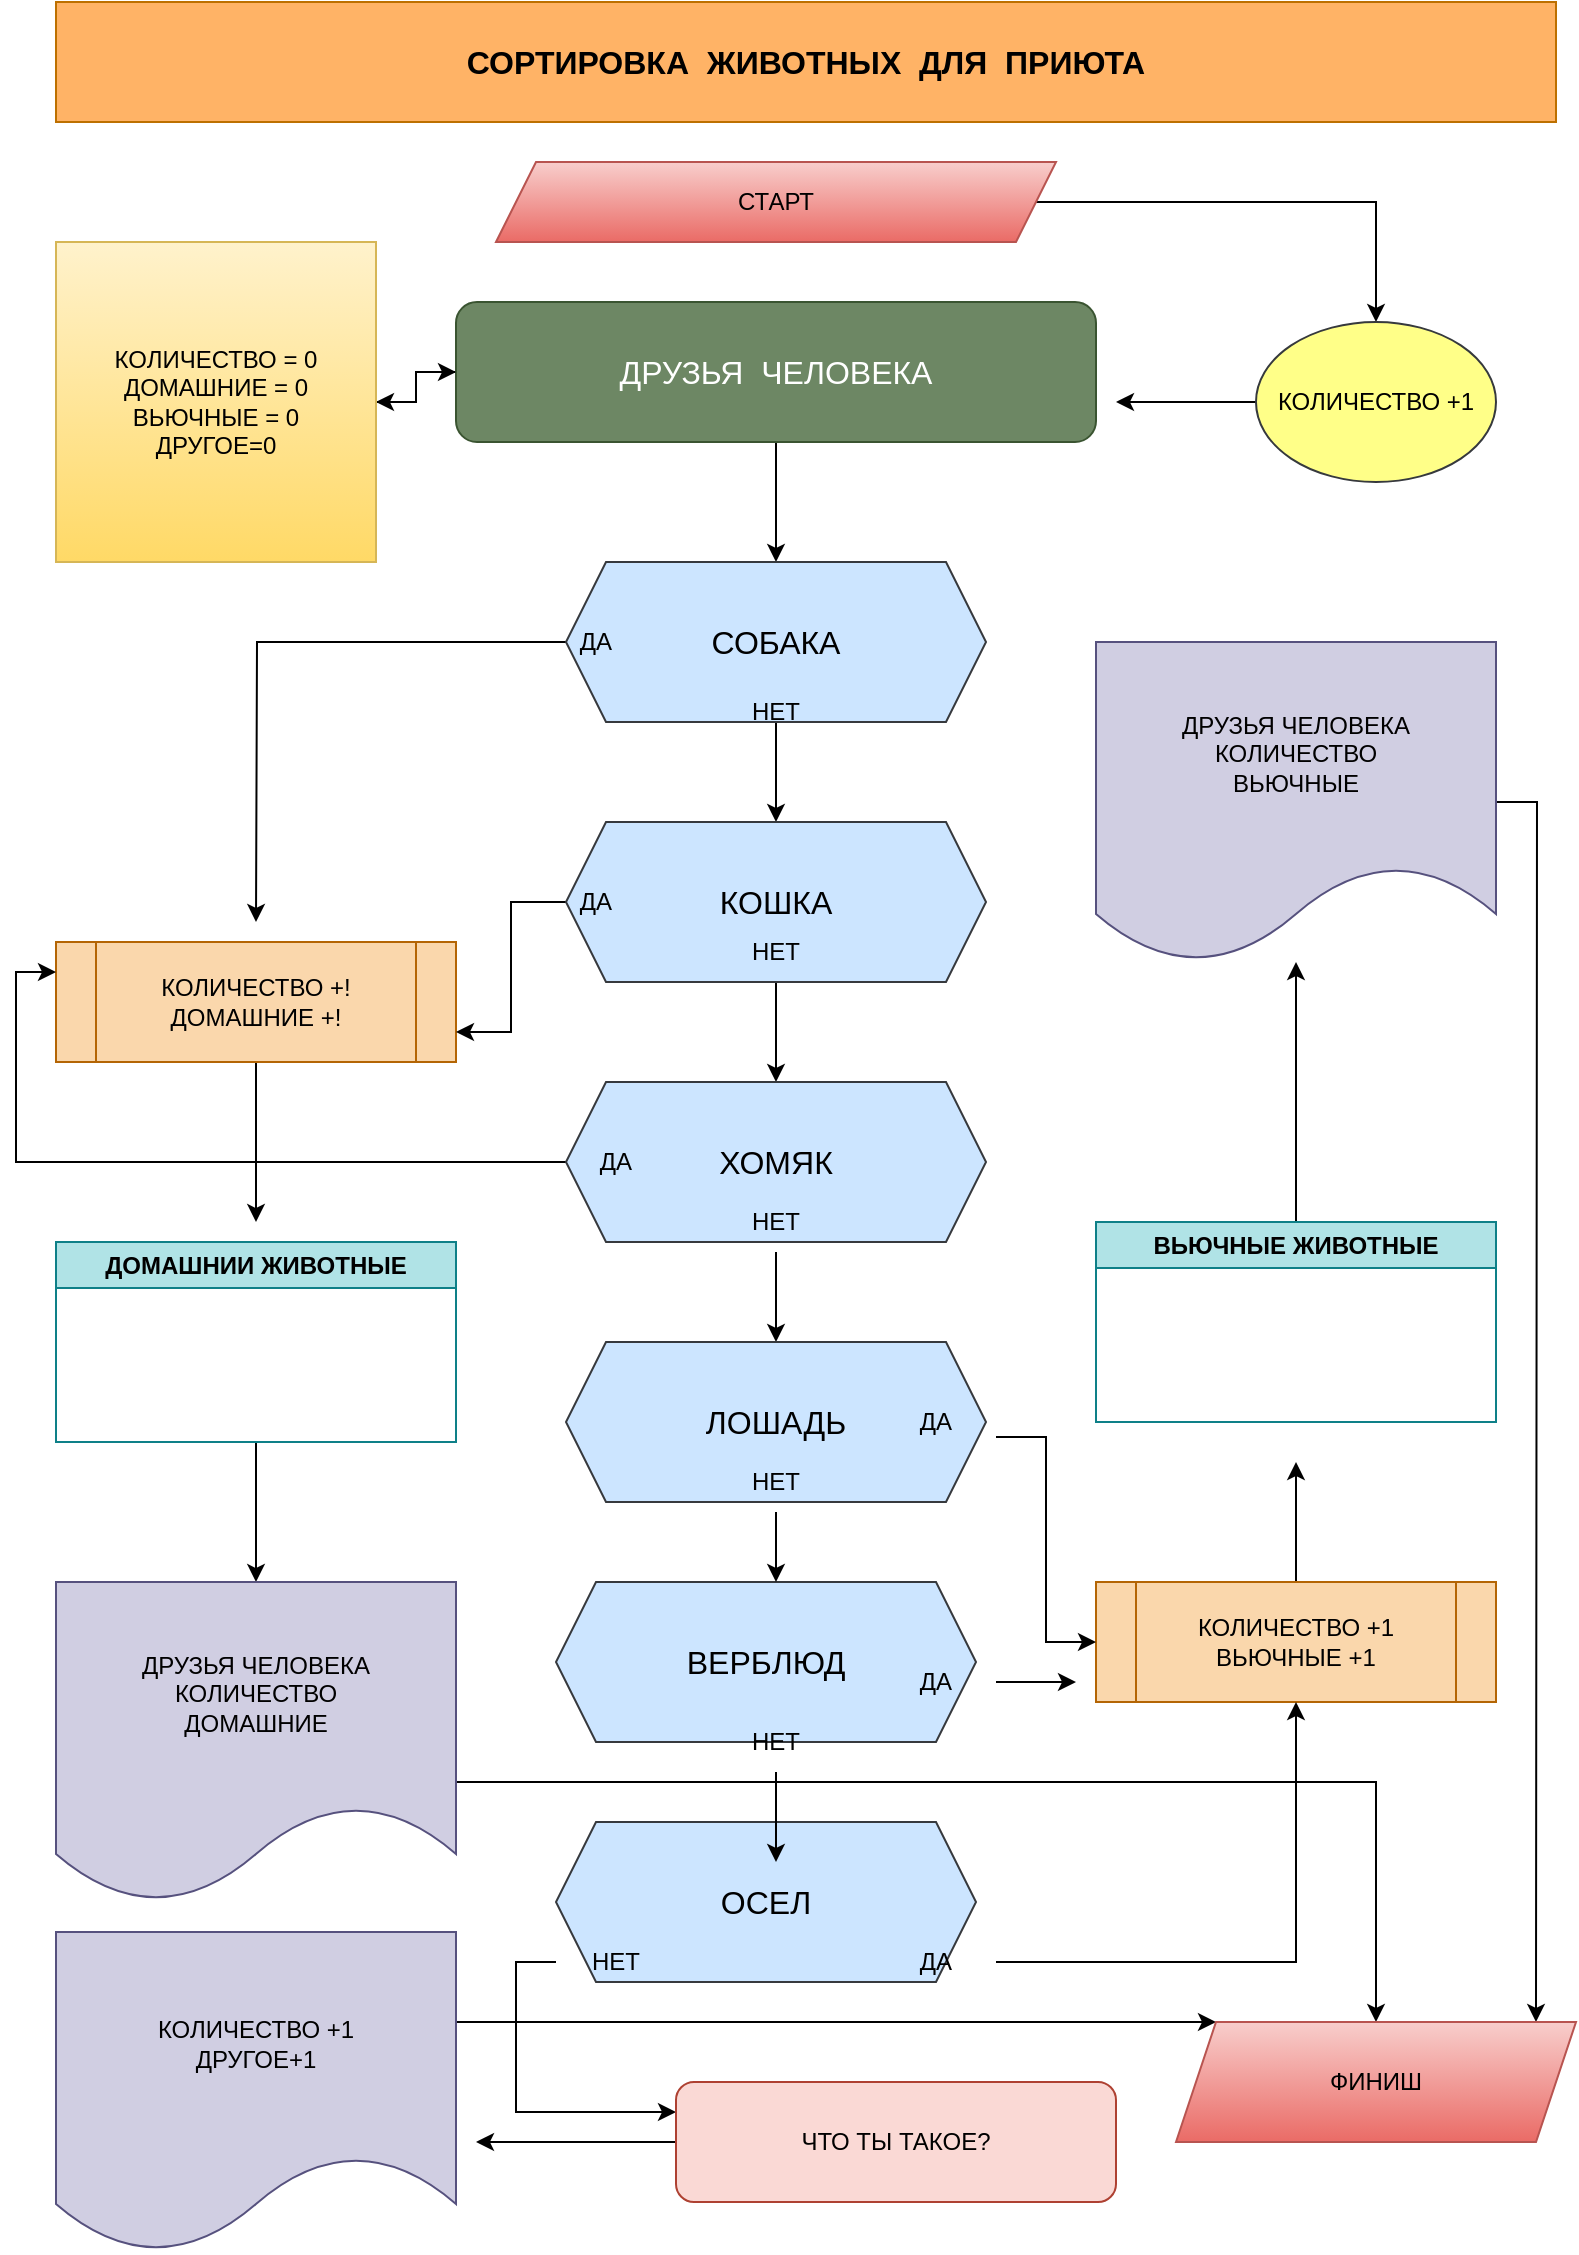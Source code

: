 <mxfile version="21.7.5" type="github">
  <diagram name="Страница — 1" id="sI2gxUOXCt5BhxlwIQzH">
    <mxGraphModel dx="2000" dy="1063" grid="1" gridSize="10" guides="1" tooltips="1" connect="1" arrows="1" fold="1" page="1" pageScale="1" pageWidth="827" pageHeight="1169" math="0" shadow="0">
      <root>
        <mxCell id="0" />
        <mxCell id="1" parent="0" />
        <mxCell id="ZxEuqtxngBej536-ypy4-2" value="СОРТИРОВКА&amp;nbsp; ЖИВОТНЫХ&amp;nbsp; ДЛЯ&amp;nbsp; ПРИЮТА" style="rounded=0;whiteSpace=wrap;html=1;fontStyle=1;fontSize=16;fillColor=#FFB366;fontColor=#000000;strokeColor=#BD7000;" vertex="1" parent="1">
          <mxGeometry x="40" y="40" width="750" height="60" as="geometry" />
        </mxCell>
        <mxCell id="ZxEuqtxngBej536-ypy4-8" value="" style="edgeStyle=orthogonalEdgeStyle;rounded=0;orthogonalLoop=1;jettySize=auto;html=1;" edge="1" parent="1" source="ZxEuqtxngBej536-ypy4-3" target="ZxEuqtxngBej536-ypy4-4">
          <mxGeometry relative="1" as="geometry" />
        </mxCell>
        <mxCell id="ZxEuqtxngBej536-ypy4-45" value="" style="edgeStyle=orthogonalEdgeStyle;rounded=0;orthogonalLoop=1;jettySize=auto;html=1;" edge="1" parent="1" source="ZxEuqtxngBej536-ypy4-3" target="ZxEuqtxngBej536-ypy4-43">
          <mxGeometry relative="1" as="geometry" />
        </mxCell>
        <mxCell id="ZxEuqtxngBej536-ypy4-3" value="ДРУЗЬЯ&amp;nbsp; ЧЕЛОВЕКА" style="rounded=1;whiteSpace=wrap;html=1;fontSize=16;fillColor=#6d8764;fontColor=#ffffff;strokeColor=#3A5431;" vertex="1" parent="1">
          <mxGeometry x="240" y="190" width="320" height="70" as="geometry" />
        </mxCell>
        <mxCell id="ZxEuqtxngBej536-ypy4-27" style="edgeStyle=orthogonalEdgeStyle;rounded=0;orthogonalLoop=1;jettySize=auto;html=1;" edge="1" parent="1" source="ZxEuqtxngBej536-ypy4-4">
          <mxGeometry relative="1" as="geometry">
            <mxPoint x="140" y="500" as="targetPoint" />
          </mxGeometry>
        </mxCell>
        <mxCell id="ZxEuqtxngBej536-ypy4-33" value="" style="edgeStyle=orthogonalEdgeStyle;rounded=0;orthogonalLoop=1;jettySize=auto;html=1;" edge="1" parent="1" source="ZxEuqtxngBej536-ypy4-4" target="ZxEuqtxngBej536-ypy4-32">
          <mxGeometry relative="1" as="geometry" />
        </mxCell>
        <mxCell id="ZxEuqtxngBej536-ypy4-4" value="СОБАКА" style="shape=hexagon;perimeter=hexagonPerimeter2;whiteSpace=wrap;html=1;fixedSize=1;strokeWidth=1;fontSize=16;fillColor=#cce5ff;strokeColor=#36393d;" vertex="1" parent="1">
          <mxGeometry x="295" y="320" width="210" height="80" as="geometry" />
        </mxCell>
        <mxCell id="ZxEuqtxngBej536-ypy4-48" style="edgeStyle=orthogonalEdgeStyle;rounded=0;orthogonalLoop=1;jettySize=auto;html=1;" edge="1" parent="1" source="ZxEuqtxngBej536-ypy4-21">
          <mxGeometry relative="1" as="geometry">
            <mxPoint x="140" y="650" as="targetPoint" />
          </mxGeometry>
        </mxCell>
        <mxCell id="ZxEuqtxngBej536-ypy4-21" value="&lt;div&gt;КОЛИЧЕСТВО +!&lt;/div&gt;&lt;div&gt;ДОМАШНИЕ +!&lt;br&gt;&lt;/div&gt;" style="shape=process;whiteSpace=wrap;html=1;backgroundOutline=1;fillColor=#fad7ac;strokeColor=#b46504;" vertex="1" parent="1">
          <mxGeometry x="40" y="510" width="200" height="60" as="geometry" />
        </mxCell>
        <mxCell id="ZxEuqtxngBej536-ypy4-56" style="edgeStyle=orthogonalEdgeStyle;rounded=0;orthogonalLoop=1;jettySize=auto;html=1;" edge="1" parent="1" source="ZxEuqtxngBej536-ypy4-22">
          <mxGeometry relative="1" as="geometry">
            <mxPoint x="660" y="770" as="targetPoint" />
          </mxGeometry>
        </mxCell>
        <mxCell id="ZxEuqtxngBej536-ypy4-22" value="&lt;div&gt;КОЛИЧЕСТВО +1&lt;/div&gt;&lt;div&gt;ВЬЮЧНЫЕ +1&lt;br&gt;&lt;/div&gt;" style="shape=process;whiteSpace=wrap;html=1;backgroundOutline=1;fillColor=#fad7ac;strokeColor=#b46504;" vertex="1" parent="1">
          <mxGeometry x="560" y="830" width="200" height="60" as="geometry" />
        </mxCell>
        <mxCell id="ZxEuqtxngBej536-ypy4-69" style="edgeStyle=orthogonalEdgeStyle;rounded=0;orthogonalLoop=1;jettySize=auto;html=1;" edge="1" parent="1" source="ZxEuqtxngBej536-ypy4-23">
          <mxGeometry relative="1" as="geometry">
            <mxPoint x="140" y="830" as="targetPoint" />
          </mxGeometry>
        </mxCell>
        <mxCell id="ZxEuqtxngBej536-ypy4-23" value="ДОМАШНИИ ЖИВОТНЫЕ" style="swimlane;whiteSpace=wrap;html=1;fillColor=#b0e3e6;strokeColor=#0e8088;" vertex="1" parent="1">
          <mxGeometry x="40" y="660" width="200" height="100" as="geometry" />
        </mxCell>
        <mxCell id="ZxEuqtxngBej536-ypy4-70" style="edgeStyle=orthogonalEdgeStyle;rounded=0;orthogonalLoop=1;jettySize=auto;html=1;" edge="1" parent="1" source="ZxEuqtxngBej536-ypy4-24" target="ZxEuqtxngBej536-ypy4-68">
          <mxGeometry relative="1" as="geometry" />
        </mxCell>
        <mxCell id="ZxEuqtxngBej536-ypy4-24" value="ВЬЮЧНЫЕ ЖИВОТНЫЕ" style="swimlane;whiteSpace=wrap;html=1;fillColor=#b0e3e6;strokeColor=#0e8088;" vertex="1" parent="1">
          <mxGeometry x="560" y="650" width="200" height="100" as="geometry">
            <mxRectangle x="560" y="700" width="180" height="30" as="alternateBounds" />
          </mxGeometry>
        </mxCell>
        <mxCell id="ZxEuqtxngBej536-ypy4-72" style="edgeStyle=orthogonalEdgeStyle;rounded=0;orthogonalLoop=1;jettySize=auto;html=1;" edge="1" parent="1" source="ZxEuqtxngBej536-ypy4-25" target="ZxEuqtxngBej536-ypy4-71">
          <mxGeometry relative="1" as="geometry" />
        </mxCell>
        <mxCell id="ZxEuqtxngBej536-ypy4-25" value="СТАРТ" style="shape=parallelogram;perimeter=parallelogramPerimeter;whiteSpace=wrap;html=1;fixedSize=1;fillColor=#f8cecc;gradientColor=#ea6b66;strokeColor=#b85450;" vertex="1" parent="1">
          <mxGeometry x="260" y="120" width="280" height="40" as="geometry" />
        </mxCell>
        <mxCell id="ZxEuqtxngBej536-ypy4-29" value="ДА" style="text;html=1;strokeColor=none;fillColor=none;align=center;verticalAlign=middle;whiteSpace=wrap;rounded=0;" vertex="1" parent="1">
          <mxGeometry x="280" y="345" width="60" height="30" as="geometry" />
        </mxCell>
        <mxCell id="ZxEuqtxngBej536-ypy4-30" value="НЕТ" style="text;html=1;strokeColor=none;fillColor=none;align=center;verticalAlign=middle;whiteSpace=wrap;rounded=0;" vertex="1" parent="1">
          <mxGeometry x="370" y="380" width="60" height="30" as="geometry" />
        </mxCell>
        <mxCell id="ZxEuqtxngBej536-ypy4-34" style="edgeStyle=orthogonalEdgeStyle;rounded=0;orthogonalLoop=1;jettySize=auto;html=1;entryX=1;entryY=0.75;entryDx=0;entryDy=0;" edge="1" parent="1" source="ZxEuqtxngBej536-ypy4-32" target="ZxEuqtxngBej536-ypy4-21">
          <mxGeometry relative="1" as="geometry" />
        </mxCell>
        <mxCell id="ZxEuqtxngBej536-ypy4-38" style="edgeStyle=orthogonalEdgeStyle;rounded=0;orthogonalLoop=1;jettySize=auto;html=1;entryX=0.5;entryY=0;entryDx=0;entryDy=0;" edge="1" parent="1" source="ZxEuqtxngBej536-ypy4-32" target="ZxEuqtxngBej536-ypy4-36">
          <mxGeometry relative="1" as="geometry" />
        </mxCell>
        <mxCell id="ZxEuqtxngBej536-ypy4-32" value="КОШКА" style="shape=hexagon;perimeter=hexagonPerimeter2;whiteSpace=wrap;html=1;fixedSize=1;strokeWidth=1;fontSize=16;fillColor=#cce5ff;strokeColor=#36393d;" vertex="1" parent="1">
          <mxGeometry x="295" y="450" width="210" height="80" as="geometry" />
        </mxCell>
        <mxCell id="ZxEuqtxngBej536-ypy4-37" style="edgeStyle=orthogonalEdgeStyle;rounded=0;orthogonalLoop=1;jettySize=auto;html=1;entryX=0;entryY=0.25;entryDx=0;entryDy=0;" edge="1" parent="1" source="ZxEuqtxngBej536-ypy4-36" target="ZxEuqtxngBej536-ypy4-21">
          <mxGeometry relative="1" as="geometry" />
        </mxCell>
        <mxCell id="ZxEuqtxngBej536-ypy4-36" value="ХОМЯК" style="shape=hexagon;perimeter=hexagonPerimeter2;whiteSpace=wrap;html=1;fixedSize=1;strokeWidth=1;fontSize=16;fillColor=#cce5ff;strokeColor=#36393d;" vertex="1" parent="1">
          <mxGeometry x="295" y="580" width="210" height="80" as="geometry" />
        </mxCell>
        <mxCell id="ZxEuqtxngBej536-ypy4-39" value="НЕТ" style="text;html=1;strokeColor=none;fillColor=none;align=center;verticalAlign=middle;whiteSpace=wrap;rounded=0;" vertex="1" parent="1">
          <mxGeometry x="370" y="500" width="60" height="30" as="geometry" />
        </mxCell>
        <mxCell id="ZxEuqtxngBej536-ypy4-40" value="ДА" style="text;html=1;strokeColor=none;fillColor=none;align=center;verticalAlign=middle;whiteSpace=wrap;rounded=0;" vertex="1" parent="1">
          <mxGeometry x="280" y="475" width="60" height="30" as="geometry" />
        </mxCell>
        <mxCell id="ZxEuqtxngBej536-ypy4-41" value="ДА" style="text;html=1;strokeColor=none;fillColor=none;align=center;verticalAlign=middle;whiteSpace=wrap;rounded=0;" vertex="1" parent="1">
          <mxGeometry x="290" y="605" width="60" height="30" as="geometry" />
        </mxCell>
        <mxCell id="ZxEuqtxngBej536-ypy4-52" value="" style="edgeStyle=orthogonalEdgeStyle;rounded=0;orthogonalLoop=1;jettySize=auto;html=1;" edge="1" parent="1" source="ZxEuqtxngBej536-ypy4-42" target="ZxEuqtxngBej536-ypy4-49">
          <mxGeometry relative="1" as="geometry" />
        </mxCell>
        <mxCell id="ZxEuqtxngBej536-ypy4-42" value="НЕТ" style="text;html=1;strokeColor=none;fillColor=none;align=center;verticalAlign=middle;whiteSpace=wrap;rounded=0;" vertex="1" parent="1">
          <mxGeometry x="370" y="635" width="60" height="30" as="geometry" />
        </mxCell>
        <mxCell id="ZxEuqtxngBej536-ypy4-47" style="edgeStyle=orthogonalEdgeStyle;rounded=0;orthogonalLoop=1;jettySize=auto;html=1;" edge="1" parent="1" source="ZxEuqtxngBej536-ypy4-43" target="ZxEuqtxngBej536-ypy4-3">
          <mxGeometry relative="1" as="geometry" />
        </mxCell>
        <mxCell id="ZxEuqtxngBej536-ypy4-43" value="&lt;div&gt;КОЛИЧЕСТВО = 0&lt;/div&gt;&lt;div&gt;ДОМАШНИЕ = 0&lt;/div&gt;&lt;div&gt;ВЬЮЧНЫЕ = 0&lt;/div&gt;&lt;div&gt;ДРУГОЕ=0&lt;br&gt;&lt;/div&gt;" style="whiteSpace=wrap;html=1;aspect=fixed;fillColor=#fff2cc;gradientColor=#ffd966;strokeColor=#d6b656;" vertex="1" parent="1">
          <mxGeometry x="40" y="160" width="160" height="160" as="geometry" />
        </mxCell>
        <mxCell id="ZxEuqtxngBej536-ypy4-49" value="ЛОШАДЬ" style="shape=hexagon;perimeter=hexagonPerimeter2;whiteSpace=wrap;html=1;fixedSize=1;strokeWidth=1;fontSize=16;fillColor=#cce5ff;strokeColor=#36393d;" vertex="1" parent="1">
          <mxGeometry x="295" y="710" width="210" height="80" as="geometry" />
        </mxCell>
        <mxCell id="ZxEuqtxngBej536-ypy4-50" value="ВЕРБЛЮД" style="shape=hexagon;perimeter=hexagonPerimeter2;whiteSpace=wrap;html=1;fixedSize=1;strokeWidth=1;fontSize=16;fillColor=#cce5ff;strokeColor=#36393d;" vertex="1" parent="1">
          <mxGeometry x="290" y="830" width="210" height="80" as="geometry" />
        </mxCell>
        <mxCell id="ZxEuqtxngBej536-ypy4-51" value="ОСЕЛ" style="shape=hexagon;perimeter=hexagonPerimeter2;whiteSpace=wrap;html=1;fixedSize=1;strokeWidth=1;fontSize=16;fillColor=#cce5ff;strokeColor=#36393d;" vertex="1" parent="1">
          <mxGeometry x="290" y="950" width="210" height="80" as="geometry" />
        </mxCell>
        <mxCell id="ZxEuqtxngBej536-ypy4-55" style="edgeStyle=orthogonalEdgeStyle;rounded=0;orthogonalLoop=1;jettySize=auto;html=1;exitX=1;exitY=0.75;exitDx=0;exitDy=0;entryX=0;entryY=0.5;entryDx=0;entryDy=0;" edge="1" parent="1" source="ZxEuqtxngBej536-ypy4-53" target="ZxEuqtxngBej536-ypy4-22">
          <mxGeometry relative="1" as="geometry" />
        </mxCell>
        <mxCell id="ZxEuqtxngBej536-ypy4-53" value="ДА" style="text;html=1;strokeColor=none;fillColor=none;align=center;verticalAlign=middle;whiteSpace=wrap;rounded=0;" vertex="1" parent="1">
          <mxGeometry x="450" y="735" width="60" height="30" as="geometry" />
        </mxCell>
        <mxCell id="ZxEuqtxngBej536-ypy4-57" style="edgeStyle=orthogonalEdgeStyle;rounded=0;orthogonalLoop=1;jettySize=auto;html=1;" edge="1" parent="1" source="ZxEuqtxngBej536-ypy4-54">
          <mxGeometry relative="1" as="geometry">
            <mxPoint x="400" y="830" as="targetPoint" />
          </mxGeometry>
        </mxCell>
        <mxCell id="ZxEuqtxngBej536-ypy4-54" value="НЕТ" style="text;html=1;strokeColor=none;fillColor=none;align=center;verticalAlign=middle;whiteSpace=wrap;rounded=0;" vertex="1" parent="1">
          <mxGeometry x="370" y="765" width="60" height="30" as="geometry" />
        </mxCell>
        <mxCell id="ZxEuqtxngBej536-ypy4-60" style="edgeStyle=orthogonalEdgeStyle;rounded=0;orthogonalLoop=1;jettySize=auto;html=1;" edge="1" parent="1" source="ZxEuqtxngBej536-ypy4-58">
          <mxGeometry relative="1" as="geometry">
            <mxPoint x="550" y="880" as="targetPoint" />
          </mxGeometry>
        </mxCell>
        <mxCell id="ZxEuqtxngBej536-ypy4-58" value="ДА" style="text;html=1;strokeColor=none;fillColor=none;align=center;verticalAlign=middle;whiteSpace=wrap;rounded=0;" vertex="1" parent="1">
          <mxGeometry x="450" y="865" width="60" height="30" as="geometry" />
        </mxCell>
        <mxCell id="ZxEuqtxngBej536-ypy4-61" style="edgeStyle=orthogonalEdgeStyle;rounded=0;orthogonalLoop=1;jettySize=auto;html=1;" edge="1" parent="1" source="ZxEuqtxngBej536-ypy4-59">
          <mxGeometry relative="1" as="geometry">
            <mxPoint x="400" y="970" as="targetPoint" />
          </mxGeometry>
        </mxCell>
        <mxCell id="ZxEuqtxngBej536-ypy4-59" value="НЕТ" style="text;html=1;strokeColor=none;fillColor=none;align=center;verticalAlign=middle;whiteSpace=wrap;rounded=0;" vertex="1" parent="1">
          <mxGeometry x="370" y="895" width="60" height="30" as="geometry" />
        </mxCell>
        <mxCell id="ZxEuqtxngBej536-ypy4-77" style="edgeStyle=orthogonalEdgeStyle;rounded=0;orthogonalLoop=1;jettySize=auto;html=1;" edge="1" parent="1" source="ZxEuqtxngBej536-ypy4-62" target="ZxEuqtxngBej536-ypy4-22">
          <mxGeometry relative="1" as="geometry" />
        </mxCell>
        <mxCell id="ZxEuqtxngBej536-ypy4-62" value="ДА" style="text;html=1;strokeColor=none;fillColor=none;align=center;verticalAlign=middle;whiteSpace=wrap;rounded=0;" vertex="1" parent="1">
          <mxGeometry x="450" y="1005" width="60" height="30" as="geometry" />
        </mxCell>
        <mxCell id="ZxEuqtxngBej536-ypy4-79" style="edgeStyle=orthogonalEdgeStyle;rounded=0;orthogonalLoop=1;jettySize=auto;html=1;exitX=0;exitY=0.5;exitDx=0;exitDy=0;entryX=0;entryY=0.25;entryDx=0;entryDy=0;" edge="1" parent="1" source="ZxEuqtxngBej536-ypy4-63" target="ZxEuqtxngBej536-ypy4-74">
          <mxGeometry relative="1" as="geometry" />
        </mxCell>
        <mxCell id="ZxEuqtxngBej536-ypy4-63" value="НЕТ" style="text;html=1;strokeColor=none;fillColor=none;align=center;verticalAlign=middle;whiteSpace=wrap;rounded=0;" vertex="1" parent="1">
          <mxGeometry x="290" y="1005" width="60" height="30" as="geometry" />
        </mxCell>
        <mxCell id="ZxEuqtxngBej536-ypy4-85" style="edgeStyle=orthogonalEdgeStyle;rounded=0;orthogonalLoop=1;jettySize=auto;html=1;" edge="1" parent="1" source="ZxEuqtxngBej536-ypy4-66" target="ZxEuqtxngBej536-ypy4-81">
          <mxGeometry relative="1" as="geometry">
            <Array as="points">
              <mxPoint x="700" y="930" />
            </Array>
          </mxGeometry>
        </mxCell>
        <mxCell id="ZxEuqtxngBej536-ypy4-66" value="ДРУЗЬЯ ЧЕЛОВЕКА &lt;br&gt;&lt;div&gt;КОЛИЧЕСТВО&lt;/div&gt;&lt;div&gt;ДОМАШНИЕ&lt;br&gt;&lt;/div&gt;" style="shape=document;whiteSpace=wrap;html=1;boundedLbl=1;fillColor=#d0cee2;strokeColor=#56517e;" vertex="1" parent="1">
          <mxGeometry x="40" y="830" width="200" height="160" as="geometry" />
        </mxCell>
        <mxCell id="ZxEuqtxngBej536-ypy4-84" style="edgeStyle=orthogonalEdgeStyle;rounded=0;orthogonalLoop=1;jettySize=auto;html=1;" edge="1" parent="1" source="ZxEuqtxngBej536-ypy4-68">
          <mxGeometry relative="1" as="geometry">
            <mxPoint x="780" y="1050" as="targetPoint" />
          </mxGeometry>
        </mxCell>
        <mxCell id="ZxEuqtxngBej536-ypy4-68" value="&lt;div&gt;ДРУЗЬЯ ЧЕЛОВЕКА&lt;/div&gt;&lt;div&gt;КОЛИЧЕСТВО&lt;/div&gt;&lt;div&gt;ВЬЮЧНЫЕ&lt;br&gt;&lt;/div&gt;" style="shape=document;whiteSpace=wrap;html=1;boundedLbl=1;fillColor=#d0cee2;strokeColor=#56517e;" vertex="1" parent="1">
          <mxGeometry x="560" y="360" width="200" height="160" as="geometry" />
        </mxCell>
        <mxCell id="ZxEuqtxngBej536-ypy4-73" style="edgeStyle=orthogonalEdgeStyle;rounded=0;orthogonalLoop=1;jettySize=auto;html=1;" edge="1" parent="1" source="ZxEuqtxngBej536-ypy4-71">
          <mxGeometry relative="1" as="geometry">
            <mxPoint x="570" y="240" as="targetPoint" />
          </mxGeometry>
        </mxCell>
        <mxCell id="ZxEuqtxngBej536-ypy4-71" value="КОЛИЧЕСТВО +1" style="ellipse;whiteSpace=wrap;html=1;fillColor=#ffff88;strokeColor=#36393d;" vertex="1" parent="1">
          <mxGeometry x="640" y="200" width="120" height="80" as="geometry" />
        </mxCell>
        <mxCell id="ZxEuqtxngBej536-ypy4-80" style="edgeStyle=orthogonalEdgeStyle;rounded=0;orthogonalLoop=1;jettySize=auto;html=1;" edge="1" parent="1" source="ZxEuqtxngBej536-ypy4-74">
          <mxGeometry relative="1" as="geometry">
            <mxPoint x="250" y="1110" as="targetPoint" />
          </mxGeometry>
        </mxCell>
        <mxCell id="ZxEuqtxngBej536-ypy4-74" value="ЧТО ТЫ ТАКОЕ?" style="rounded=1;whiteSpace=wrap;html=1;fillColor=#fad9d5;strokeColor=#ae4132;" vertex="1" parent="1">
          <mxGeometry x="350" y="1080" width="220" height="60" as="geometry" />
        </mxCell>
        <mxCell id="ZxEuqtxngBej536-ypy4-86" style="edgeStyle=orthogonalEdgeStyle;rounded=0;orthogonalLoop=1;jettySize=auto;html=1;" edge="1" parent="1" source="ZxEuqtxngBej536-ypy4-76" target="ZxEuqtxngBej536-ypy4-81">
          <mxGeometry relative="1" as="geometry">
            <Array as="points">
              <mxPoint x="520" y="1050" />
              <mxPoint x="520" y="1050" />
            </Array>
          </mxGeometry>
        </mxCell>
        <mxCell id="ZxEuqtxngBej536-ypy4-76" value="&lt;div&gt;КОЛИЧЕСТВО +1&lt;/div&gt;&lt;div&gt;ДРУГОЕ+1&lt;br&gt;&lt;/div&gt;" style="shape=document;whiteSpace=wrap;html=1;boundedLbl=1;fillColor=#d0cee2;strokeColor=#56517e;" vertex="1" parent="1">
          <mxGeometry x="40" y="1005" width="200" height="160" as="geometry" />
        </mxCell>
        <mxCell id="ZxEuqtxngBej536-ypy4-81" value="ФИНИШ" style="shape=parallelogram;perimeter=parallelogramPerimeter;whiteSpace=wrap;html=1;fixedSize=1;fillColor=#f8cecc;gradientColor=#ea6b66;strokeColor=#b85450;" vertex="1" parent="1">
          <mxGeometry x="600" y="1050" width="200" height="60" as="geometry" />
        </mxCell>
      </root>
    </mxGraphModel>
  </diagram>
</mxfile>
